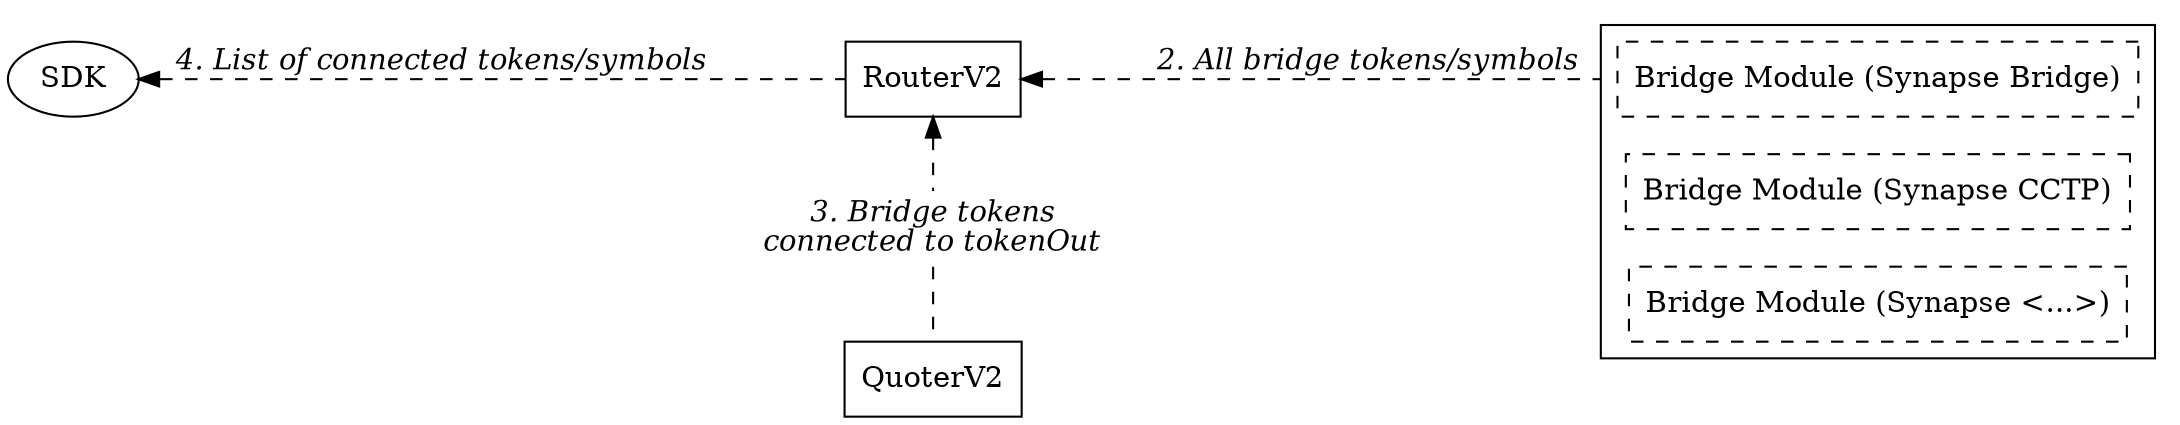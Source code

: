 digraph {
    compound = true;
    
    sdk [label = "SDK";];
    router [label = "RouterV2";shape = rect;];
    allConnectedTokens [label = <<I>3. Bridge tokens<br></br>connected to tokenOut</I>>;shape = none;];
    quoter [label = "QuoterV2";shape = rect;];
    
    rankdir = "LR";
    sdk -> router [label = <<I>4. List of connected tokens/symbols</I>>; style = dashed; dir = back;];
    
    subgraph cluster1 {
        node [shape = rect; style = dashed;];
        module1 [label = "Bridge Module (Synapse Bridge)";];
        module2 [label = "Bridge Module (Synapse CCTP)";];
        module3 [label = "Bridge Module (Synapse <...>)";];
    }
    
    subgraph {
        rank = same;
        router -> allConnectedTokens [style = dashed; dir = back;];
        allConnectedTokens -> quoter [style = dashed; dir = none;];
    }
    
    router -> module1 [label = <<I>2. All bridge tokens/symbols</I>>; lhead = cluster1; style = dashed; dir = back;];
}